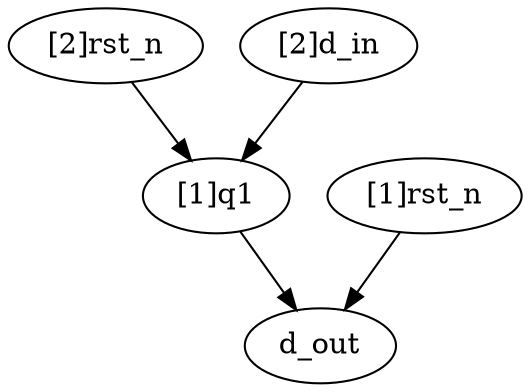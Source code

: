 strict digraph "" {
	"[2]rst_n"	 [complexity=3,
		importance=1.48936128095,
		rank=0.496453760318];
	"[1]q1"	 [complexity=2,
		importance=0.659574187302,
		rank=0.329787093651];
	"[2]rst_n" -> "[1]q1";
	"[1]rst_n"	 [complexity=1,
		importance=0.893617158959,
		rank=0.893617158959];
	d_out	 [complexity=0,
		importance=0.361702126305,
		rank=0.0];
	"[1]rst_n" -> d_out;
	"[2]d_in"	 [complexity=4,
		importance=0.829787093651,
		rank=0.207446773413];
	"[2]d_in" -> "[1]q1";
	"[1]q1" -> d_out;
}
